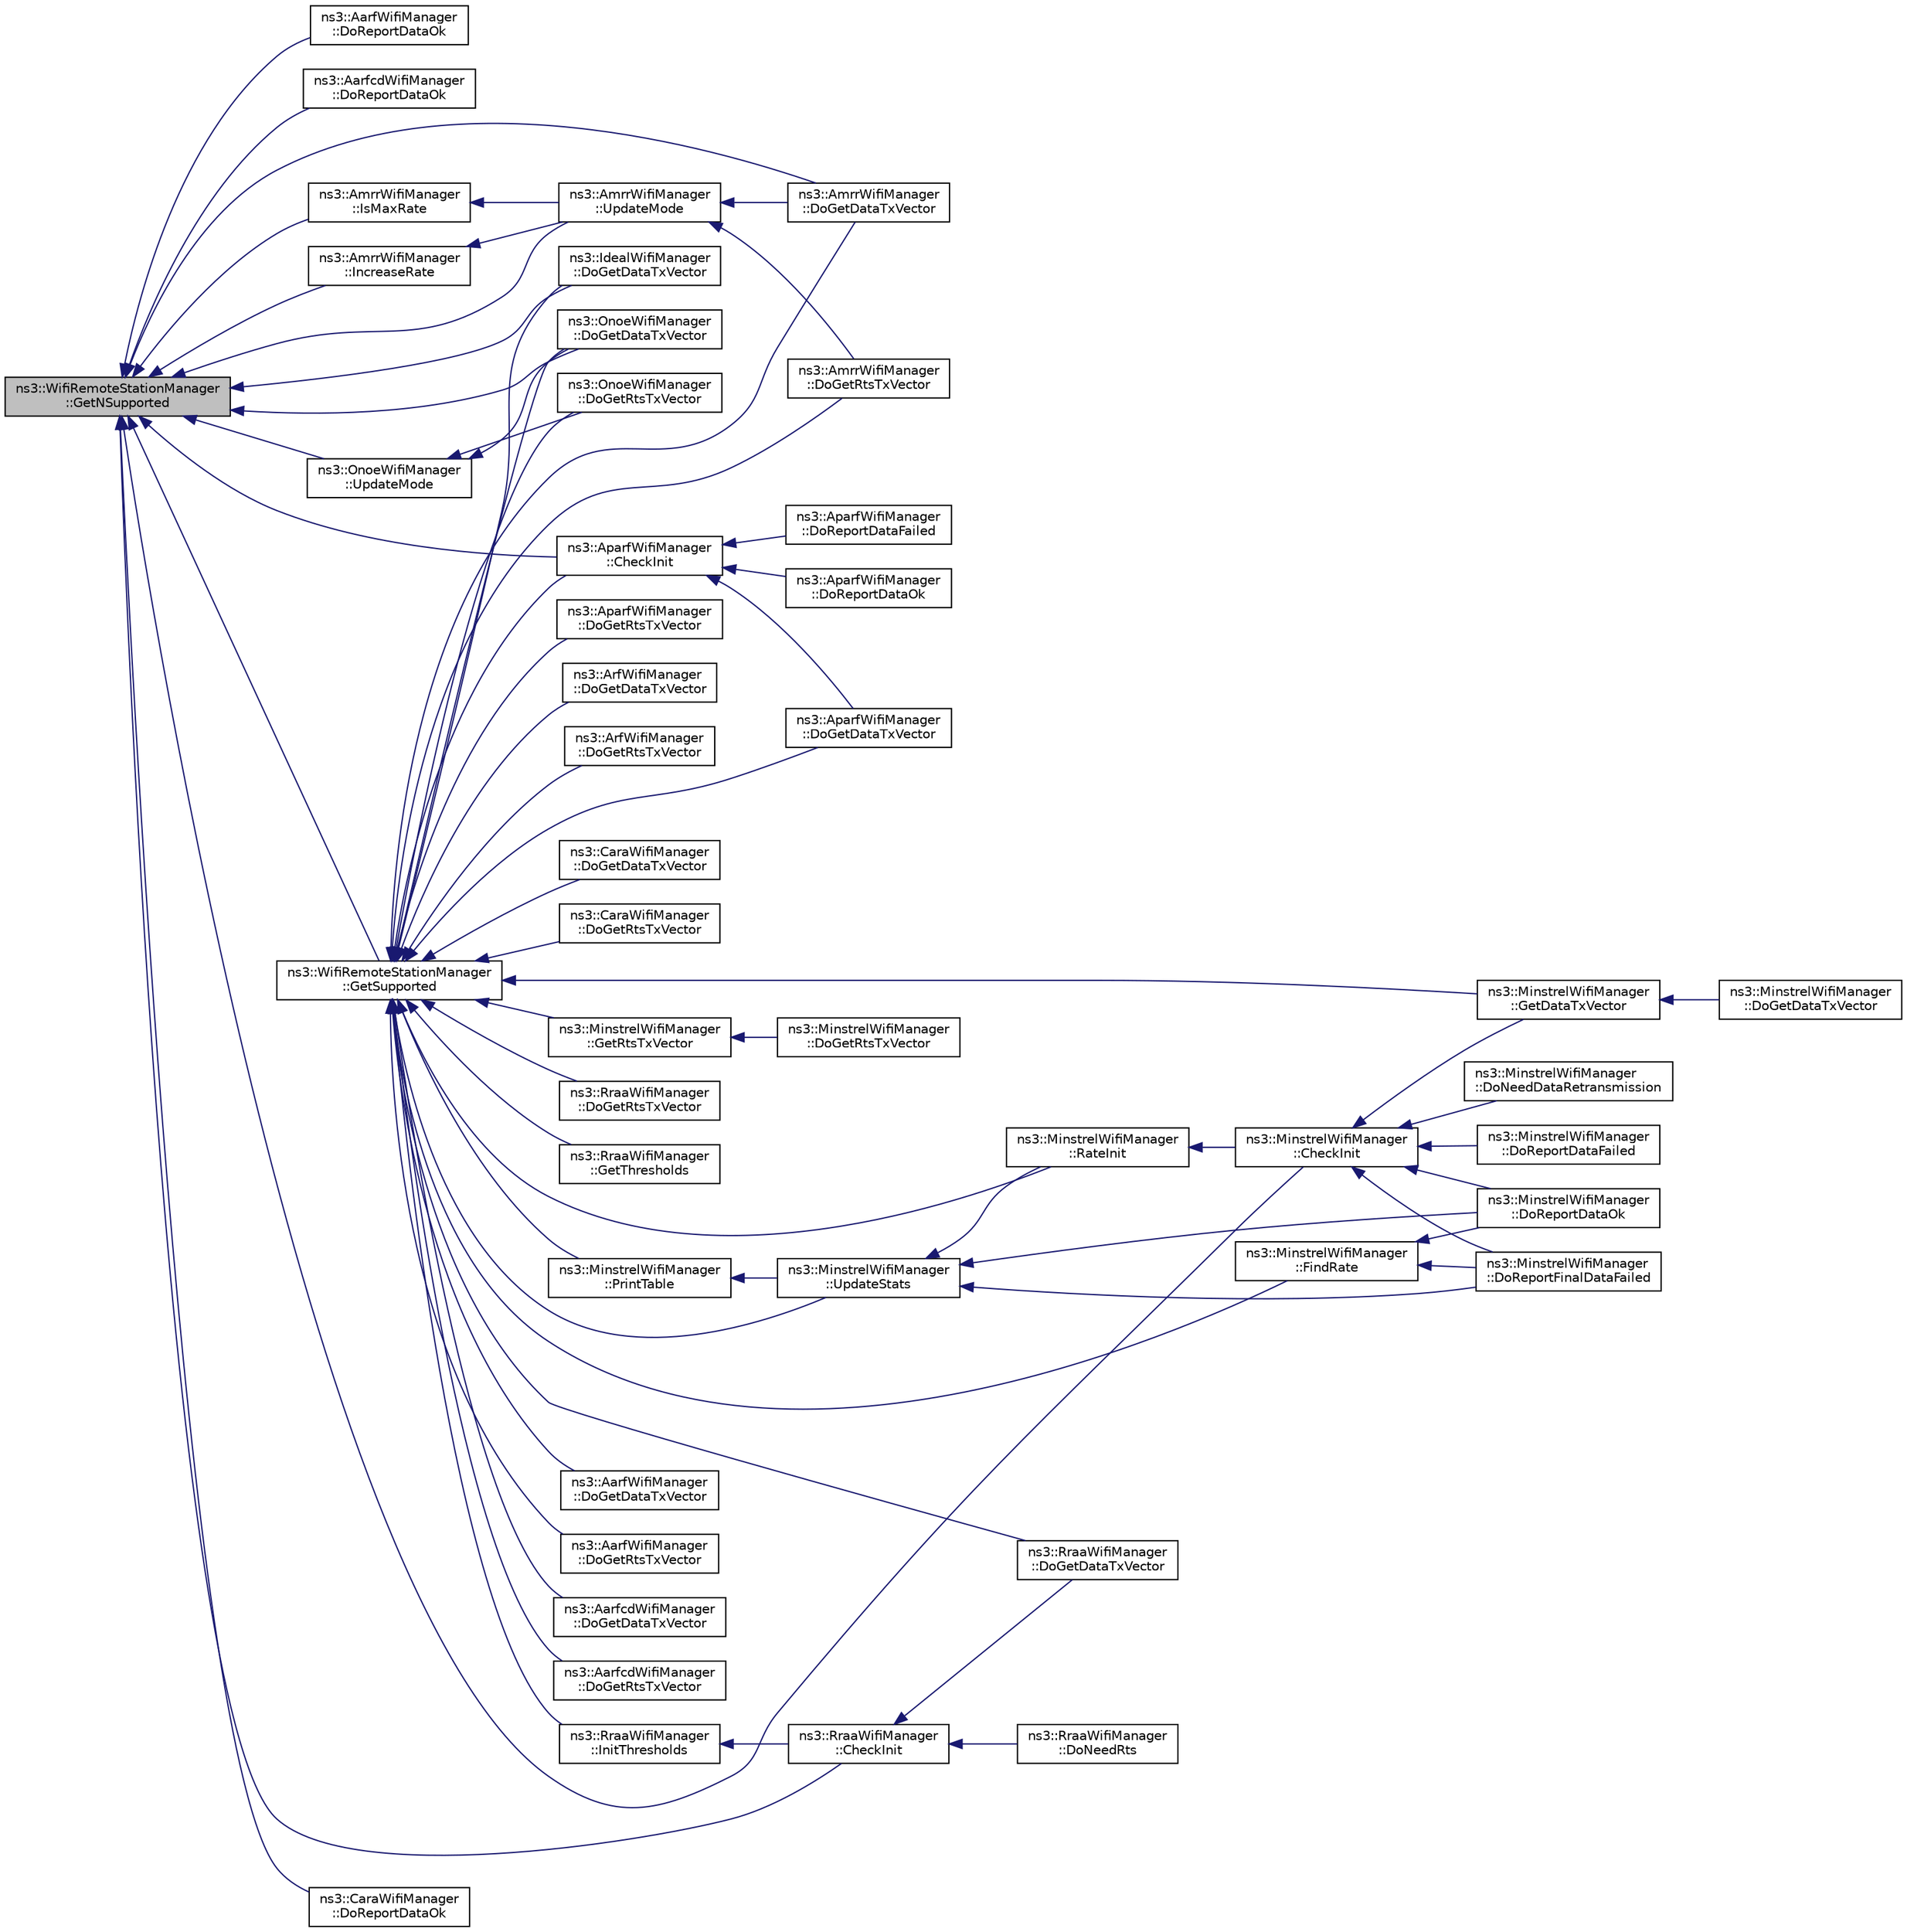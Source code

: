 digraph "ns3::WifiRemoteStationManager::GetNSupported"
{
  edge [fontname="Helvetica",fontsize="10",labelfontname="Helvetica",labelfontsize="10"];
  node [fontname="Helvetica",fontsize="10",shape=record];
  rankdir="LR";
  Node1 [label="ns3::WifiRemoteStationManager\l::GetNSupported",height=0.2,width=0.4,color="black", fillcolor="grey75", style="filled", fontcolor="black"];
  Node1 -> Node2 [dir="back",color="midnightblue",fontsize="10",style="solid"];
  Node2 [label="ns3::AarfWifiManager\l::DoReportDataOk",height=0.2,width=0.4,color="black", fillcolor="white", style="filled",URL="$d7/d63/classns3_1_1AarfWifiManager.html#ae06e7a2a40dc5d5a1156a8c686aa3fea"];
  Node1 -> Node3 [dir="back",color="midnightblue",fontsize="10",style="solid"];
  Node3 [label="ns3::AarfcdWifiManager\l::DoReportDataOk",height=0.2,width=0.4,color="black", fillcolor="white", style="filled",URL="$de/d61/classns3_1_1AarfcdWifiManager.html#a7a2594a6197e0efa8a64c785a4e0cf0e"];
  Node1 -> Node4 [dir="back",color="midnightblue",fontsize="10",style="solid"];
  Node4 [label="ns3::AmrrWifiManager\l::IsMaxRate",height=0.2,width=0.4,color="black", fillcolor="white", style="filled",URL="$d1/d45/classns3_1_1AmrrWifiManager.html#a29159adc4ded8234811ee29a3750ccca"];
  Node4 -> Node5 [dir="back",color="midnightblue",fontsize="10",style="solid"];
  Node5 [label="ns3::AmrrWifiManager\l::UpdateMode",height=0.2,width=0.4,color="black", fillcolor="white", style="filled",URL="$d1/d45/classns3_1_1AmrrWifiManager.html#a2bdf0c3696234b2d530d3becd174afdd"];
  Node5 -> Node6 [dir="back",color="midnightblue",fontsize="10",style="solid"];
  Node6 [label="ns3::AmrrWifiManager\l::DoGetDataTxVector",height=0.2,width=0.4,color="black", fillcolor="white", style="filled",URL="$d1/d45/classns3_1_1AmrrWifiManager.html#ad18cc0aa1f6f6472e9e5ac2563b85e4c"];
  Node5 -> Node7 [dir="back",color="midnightblue",fontsize="10",style="solid"];
  Node7 [label="ns3::AmrrWifiManager\l::DoGetRtsTxVector",height=0.2,width=0.4,color="black", fillcolor="white", style="filled",URL="$d1/d45/classns3_1_1AmrrWifiManager.html#a036c453d18e33475b8ad75922682d214"];
  Node1 -> Node8 [dir="back",color="midnightblue",fontsize="10",style="solid"];
  Node8 [label="ns3::AmrrWifiManager\l::IncreaseRate",height=0.2,width=0.4,color="black", fillcolor="white", style="filled",URL="$d1/d45/classns3_1_1AmrrWifiManager.html#ac0a36694c46085127da503d8f907e9fe"];
  Node8 -> Node5 [dir="back",color="midnightblue",fontsize="10",style="solid"];
  Node1 -> Node5 [dir="back",color="midnightblue",fontsize="10",style="solid"];
  Node1 -> Node6 [dir="back",color="midnightblue",fontsize="10",style="solid"];
  Node1 -> Node9 [dir="back",color="midnightblue",fontsize="10",style="solid"];
  Node9 [label="ns3::AparfWifiManager\l::CheckInit",height=0.2,width=0.4,color="black", fillcolor="white", style="filled",URL="$dc/d5c/classns3_1_1AparfWifiManager.html#a98a3fc4dfff3bcc1bc452dfed963576f"];
  Node9 -> Node10 [dir="back",color="midnightblue",fontsize="10",style="solid"];
  Node10 [label="ns3::AparfWifiManager\l::DoReportDataFailed",height=0.2,width=0.4,color="black", fillcolor="white", style="filled",URL="$dc/d5c/classns3_1_1AparfWifiManager.html#a3a4301f367370f1ac76e586104408fc4"];
  Node9 -> Node11 [dir="back",color="midnightblue",fontsize="10",style="solid"];
  Node11 [label="ns3::AparfWifiManager\l::DoReportDataOk",height=0.2,width=0.4,color="black", fillcolor="white", style="filled",URL="$dc/d5c/classns3_1_1AparfWifiManager.html#aebf937503ecf5b198c0c42de0d435574"];
  Node9 -> Node12 [dir="back",color="midnightblue",fontsize="10",style="solid"];
  Node12 [label="ns3::AparfWifiManager\l::DoGetDataTxVector",height=0.2,width=0.4,color="black", fillcolor="white", style="filled",URL="$dc/d5c/classns3_1_1AparfWifiManager.html#a9be0935377c6c6052cc12407d17dafbd"];
  Node1 -> Node13 [dir="back",color="midnightblue",fontsize="10",style="solid"];
  Node13 [label="ns3::CaraWifiManager\l::DoReportDataOk",height=0.2,width=0.4,color="black", fillcolor="white", style="filled",URL="$d8/d78/classns3_1_1CaraWifiManager.html#afaa82abb4547cf0d25affdddcaa36406"];
  Node1 -> Node14 [dir="back",color="midnightblue",fontsize="10",style="solid"];
  Node14 [label="ns3::IdealWifiManager\l::DoGetDataTxVector",height=0.2,width=0.4,color="black", fillcolor="white", style="filled",URL="$de/d5e/classns3_1_1IdealWifiManager.html#a2e7570eb1f5cbef1067cfb714e94218e"];
  Node1 -> Node15 [dir="back",color="midnightblue",fontsize="10",style="solid"];
  Node15 [label="ns3::MinstrelWifiManager\l::CheckInit",height=0.2,width=0.4,color="black", fillcolor="white", style="filled",URL="$dd/d45/classns3_1_1MinstrelWifiManager.html#a5768fc5c0a32ee601e476d51b7cd8eec"];
  Node15 -> Node16 [dir="back",color="midnightblue",fontsize="10",style="solid"];
  Node16 [label="ns3::MinstrelWifiManager\l::GetDataTxVector",height=0.2,width=0.4,color="black", fillcolor="white", style="filled",URL="$dd/d45/classns3_1_1MinstrelWifiManager.html#afc42d002709fb4334ae5b164bfa07aa8"];
  Node16 -> Node17 [dir="back",color="midnightblue",fontsize="10",style="solid"];
  Node17 [label="ns3::MinstrelWifiManager\l::DoGetDataTxVector",height=0.2,width=0.4,color="black", fillcolor="white", style="filled",URL="$dd/d45/classns3_1_1MinstrelWifiManager.html#aea34c1267e390ce04c3b50bd6df69173"];
  Node15 -> Node18 [dir="back",color="midnightblue",fontsize="10",style="solid"];
  Node18 [label="ns3::MinstrelWifiManager\l::DoReportDataFailed",height=0.2,width=0.4,color="black", fillcolor="white", style="filled",URL="$dd/d45/classns3_1_1MinstrelWifiManager.html#ad85c20d1c9c6fa2f77a92bef7575de53"];
  Node15 -> Node19 [dir="back",color="midnightblue",fontsize="10",style="solid"];
  Node19 [label="ns3::MinstrelWifiManager\l::DoReportDataOk",height=0.2,width=0.4,color="black", fillcolor="white", style="filled",URL="$dd/d45/classns3_1_1MinstrelWifiManager.html#a70e12d7a6093a4867befb354c0f7c287"];
  Node15 -> Node20 [dir="back",color="midnightblue",fontsize="10",style="solid"];
  Node20 [label="ns3::MinstrelWifiManager\l::DoReportFinalDataFailed",height=0.2,width=0.4,color="black", fillcolor="white", style="filled",URL="$dd/d45/classns3_1_1MinstrelWifiManager.html#a6761121418977e63b958cac8c0ac698a"];
  Node15 -> Node21 [dir="back",color="midnightblue",fontsize="10",style="solid"];
  Node21 [label="ns3::MinstrelWifiManager\l::DoNeedDataRetransmission",height=0.2,width=0.4,color="black", fillcolor="white", style="filled",URL="$dd/d45/classns3_1_1MinstrelWifiManager.html#ab321f4b099a4caf703b31e001671e36a"];
  Node1 -> Node22 [dir="back",color="midnightblue",fontsize="10",style="solid"];
  Node22 [label="ns3::OnoeWifiManager\l::UpdateMode",height=0.2,width=0.4,color="black", fillcolor="white", style="filled",URL="$d9/d36/classns3_1_1OnoeWifiManager.html#afecc5c3113a6fa42f1d784fec75e3876"];
  Node22 -> Node23 [dir="back",color="midnightblue",fontsize="10",style="solid"];
  Node23 [label="ns3::OnoeWifiManager\l::DoGetDataTxVector",height=0.2,width=0.4,color="black", fillcolor="white", style="filled",URL="$d9/d36/classns3_1_1OnoeWifiManager.html#a58c4d341696639d4b0ea618275461da4"];
  Node22 -> Node24 [dir="back",color="midnightblue",fontsize="10",style="solid"];
  Node24 [label="ns3::OnoeWifiManager\l::DoGetRtsTxVector",height=0.2,width=0.4,color="black", fillcolor="white", style="filled",URL="$d9/d36/classns3_1_1OnoeWifiManager.html#a235403aacb2b69d019b23a86263623d7"];
  Node1 -> Node23 [dir="back",color="midnightblue",fontsize="10",style="solid"];
  Node1 -> Node25 [dir="back",color="midnightblue",fontsize="10",style="solid"];
  Node25 [label="ns3::RraaWifiManager\l::CheckInit",height=0.2,width=0.4,color="black", fillcolor="white", style="filled",URL="$d4/dca/classns3_1_1RraaWifiManager.html#a14709913f823ce57563d4672a877d4c5"];
  Node25 -> Node26 [dir="back",color="midnightblue",fontsize="10",style="solid"];
  Node26 [label="ns3::RraaWifiManager\l::DoGetDataTxVector",height=0.2,width=0.4,color="black", fillcolor="white", style="filled",URL="$d4/dca/classns3_1_1RraaWifiManager.html#acc7f56a51e22431479e1d534ad7ece84"];
  Node25 -> Node27 [dir="back",color="midnightblue",fontsize="10",style="solid"];
  Node27 [label="ns3::RraaWifiManager\l::DoNeedRts",height=0.2,width=0.4,color="black", fillcolor="white", style="filled",URL="$d4/dca/classns3_1_1RraaWifiManager.html#a247d7c5c2e63723a464dde8755d703ea"];
  Node1 -> Node28 [dir="back",color="midnightblue",fontsize="10",style="solid"];
  Node28 [label="ns3::WifiRemoteStationManager\l::GetSupported",height=0.2,width=0.4,color="black", fillcolor="white", style="filled",URL="$d6/d65/classns3_1_1WifiRemoteStationManager.html#a995c8bae0d84b168fd3e8bc9ecaacdd4"];
  Node28 -> Node29 [dir="back",color="midnightblue",fontsize="10",style="solid"];
  Node29 [label="ns3::AarfWifiManager\l::DoGetDataTxVector",height=0.2,width=0.4,color="black", fillcolor="white", style="filled",URL="$d7/d63/classns3_1_1AarfWifiManager.html#a408d8be07102ba41125c839b01e8a7ee"];
  Node28 -> Node30 [dir="back",color="midnightblue",fontsize="10",style="solid"];
  Node30 [label="ns3::AarfWifiManager\l::DoGetRtsTxVector",height=0.2,width=0.4,color="black", fillcolor="white", style="filled",URL="$d7/d63/classns3_1_1AarfWifiManager.html#a4c2d4fbb34d152c3c4fe4530681da512"];
  Node28 -> Node31 [dir="back",color="midnightblue",fontsize="10",style="solid"];
  Node31 [label="ns3::AarfcdWifiManager\l::DoGetDataTxVector",height=0.2,width=0.4,color="black", fillcolor="white", style="filled",URL="$de/d61/classns3_1_1AarfcdWifiManager.html#ab9bfc915e2a36ee071995eb0247b1599"];
  Node28 -> Node32 [dir="back",color="midnightblue",fontsize="10",style="solid"];
  Node32 [label="ns3::AarfcdWifiManager\l::DoGetRtsTxVector",height=0.2,width=0.4,color="black", fillcolor="white", style="filled",URL="$de/d61/classns3_1_1AarfcdWifiManager.html#a4c4e397e54ae8ff36a90a1e044825586"];
  Node28 -> Node6 [dir="back",color="midnightblue",fontsize="10",style="solid"];
  Node28 -> Node7 [dir="back",color="midnightblue",fontsize="10",style="solid"];
  Node28 -> Node9 [dir="back",color="midnightblue",fontsize="10",style="solid"];
  Node28 -> Node12 [dir="back",color="midnightblue",fontsize="10",style="solid"];
  Node28 -> Node33 [dir="back",color="midnightblue",fontsize="10",style="solid"];
  Node33 [label="ns3::AparfWifiManager\l::DoGetRtsTxVector",height=0.2,width=0.4,color="black", fillcolor="white", style="filled",URL="$dc/d5c/classns3_1_1AparfWifiManager.html#a091b6da1ff7d3d0ae61ca96dc4ee256b"];
  Node28 -> Node34 [dir="back",color="midnightblue",fontsize="10",style="solid"];
  Node34 [label="ns3::ArfWifiManager\l::DoGetDataTxVector",height=0.2,width=0.4,color="black", fillcolor="white", style="filled",URL="$d8/d72/classns3_1_1ArfWifiManager.html#a6bd79d80cbb7f743aa1bece1e5c24584"];
  Node28 -> Node35 [dir="back",color="midnightblue",fontsize="10",style="solid"];
  Node35 [label="ns3::ArfWifiManager\l::DoGetRtsTxVector",height=0.2,width=0.4,color="black", fillcolor="white", style="filled",URL="$d8/d72/classns3_1_1ArfWifiManager.html#a56217b6af0b44febda8b48266562e284"];
  Node28 -> Node36 [dir="back",color="midnightblue",fontsize="10",style="solid"];
  Node36 [label="ns3::CaraWifiManager\l::DoGetDataTxVector",height=0.2,width=0.4,color="black", fillcolor="white", style="filled",URL="$d8/d78/classns3_1_1CaraWifiManager.html#a948e474fbc8dd16211dc6f6fcb6ef496"];
  Node28 -> Node37 [dir="back",color="midnightblue",fontsize="10",style="solid"];
  Node37 [label="ns3::CaraWifiManager\l::DoGetRtsTxVector",height=0.2,width=0.4,color="black", fillcolor="white", style="filled",URL="$d8/d78/classns3_1_1CaraWifiManager.html#a2361885b5679a859cb55c0b29da0c1ad"];
  Node28 -> Node14 [dir="back",color="midnightblue",fontsize="10",style="solid"];
  Node28 -> Node16 [dir="back",color="midnightblue",fontsize="10",style="solid"];
  Node28 -> Node38 [dir="back",color="midnightblue",fontsize="10",style="solid"];
  Node38 [label="ns3::MinstrelWifiManager\l::GetRtsTxVector",height=0.2,width=0.4,color="black", fillcolor="white", style="filled",URL="$dd/d45/classns3_1_1MinstrelWifiManager.html#a8643a7d64b0cebcdba66207e36c2b1c6"];
  Node38 -> Node39 [dir="back",color="midnightblue",fontsize="10",style="solid"];
  Node39 [label="ns3::MinstrelWifiManager\l::DoGetRtsTxVector",height=0.2,width=0.4,color="black", fillcolor="white", style="filled",URL="$dd/d45/classns3_1_1MinstrelWifiManager.html#a8284c7164c9e5813a9f377ad120f4e18"];
  Node28 -> Node40 [dir="back",color="midnightblue",fontsize="10",style="solid"];
  Node40 [label="ns3::MinstrelWifiManager\l::FindRate",height=0.2,width=0.4,color="black", fillcolor="white", style="filled",URL="$dd/d45/classns3_1_1MinstrelWifiManager.html#ac1a095648370f1330715968da032b139"];
  Node40 -> Node19 [dir="back",color="midnightblue",fontsize="10",style="solid"];
  Node40 -> Node20 [dir="back",color="midnightblue",fontsize="10",style="solid"];
  Node28 -> Node41 [dir="back",color="midnightblue",fontsize="10",style="solid"];
  Node41 [label="ns3::MinstrelWifiManager\l::UpdateStats",height=0.2,width=0.4,color="black", fillcolor="white", style="filled",URL="$dd/d45/classns3_1_1MinstrelWifiManager.html#a5702af5353375bbb7099b41b76fc7c21"];
  Node41 -> Node19 [dir="back",color="midnightblue",fontsize="10",style="solid"];
  Node41 -> Node20 [dir="back",color="midnightblue",fontsize="10",style="solid"];
  Node41 -> Node42 [dir="back",color="midnightblue",fontsize="10",style="solid"];
  Node42 [label="ns3::MinstrelWifiManager\l::RateInit",height=0.2,width=0.4,color="black", fillcolor="white", style="filled",URL="$dd/d45/classns3_1_1MinstrelWifiManager.html#a418f952e90b383f28fcf00f2bd816cb6"];
  Node42 -> Node15 [dir="back",color="midnightblue",fontsize="10",style="solid"];
  Node28 -> Node42 [dir="back",color="midnightblue",fontsize="10",style="solid"];
  Node28 -> Node43 [dir="back",color="midnightblue",fontsize="10",style="solid"];
  Node43 [label="ns3::MinstrelWifiManager\l::PrintTable",height=0.2,width=0.4,color="black", fillcolor="white", style="filled",URL="$dd/d45/classns3_1_1MinstrelWifiManager.html#ae0f9ad3c56685b57053b76180924a619"];
  Node43 -> Node41 [dir="back",color="midnightblue",fontsize="10",style="solid"];
  Node28 -> Node23 [dir="back",color="midnightblue",fontsize="10",style="solid"];
  Node28 -> Node24 [dir="back",color="midnightblue",fontsize="10",style="solid"];
  Node28 -> Node44 [dir="back",color="midnightblue",fontsize="10",style="solid"];
  Node44 [label="ns3::RraaWifiManager\l::InitThresholds",height=0.2,width=0.4,color="black", fillcolor="white", style="filled",URL="$d4/dca/classns3_1_1RraaWifiManager.html#ae8af3b3a155a31631039be3559ca9271"];
  Node44 -> Node25 [dir="back",color="midnightblue",fontsize="10",style="solid"];
  Node28 -> Node26 [dir="back",color="midnightblue",fontsize="10",style="solid"];
  Node28 -> Node45 [dir="back",color="midnightblue",fontsize="10",style="solid"];
  Node45 [label="ns3::RraaWifiManager\l::DoGetRtsTxVector",height=0.2,width=0.4,color="black", fillcolor="white", style="filled",URL="$d4/dca/classns3_1_1RraaWifiManager.html#a68148d81b6e49676837ec93f43f6f005"];
  Node28 -> Node46 [dir="back",color="midnightblue",fontsize="10",style="solid"];
  Node46 [label="ns3::RraaWifiManager\l::GetThresholds",height=0.2,width=0.4,color="black", fillcolor="white", style="filled",URL="$d4/dca/classns3_1_1RraaWifiManager.html#a438ef27206be459788ab012bc861fc7d"];
}
